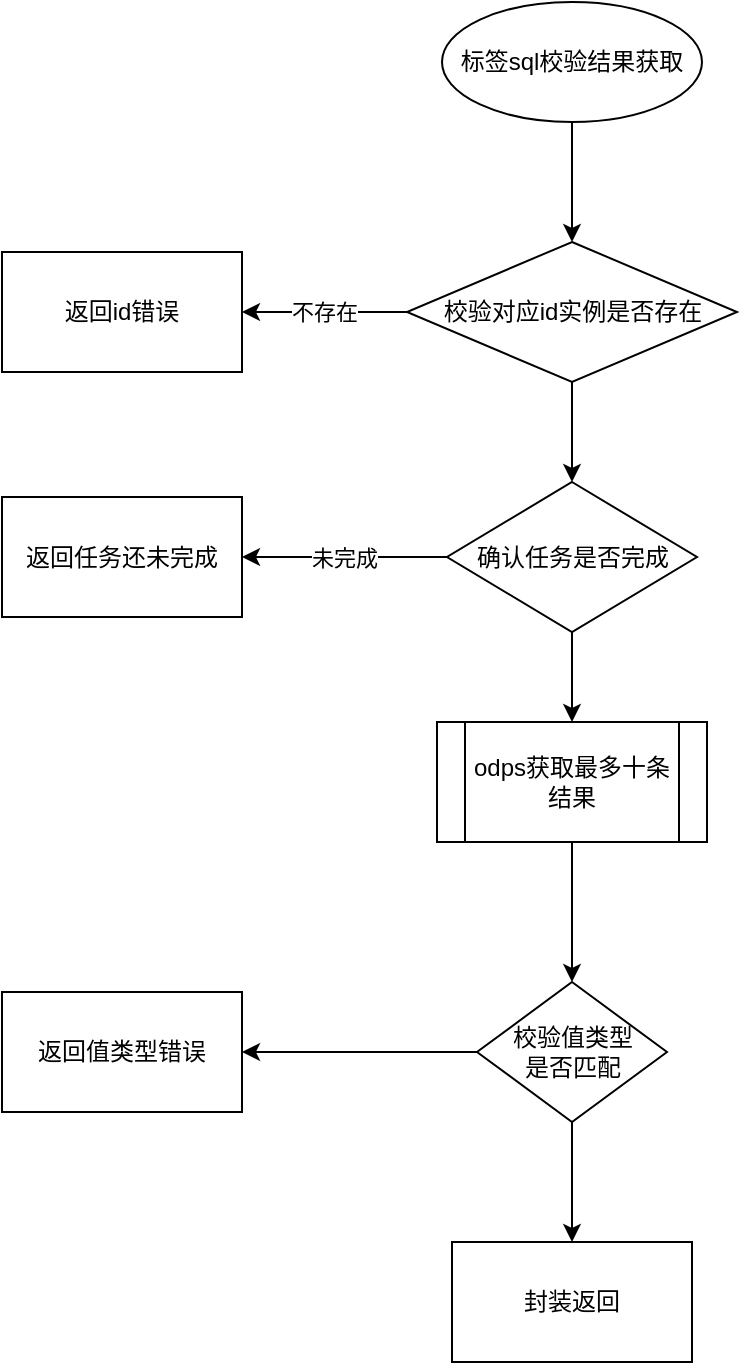 <mxfile version="24.7.17">
  <diagram name="第 1 页" id="C1KnFERQBGGPyJ_VdRGr">
    <mxGraphModel dx="1026" dy="650" grid="1" gridSize="10" guides="1" tooltips="1" connect="1" arrows="1" fold="1" page="1" pageScale="1" pageWidth="827" pageHeight="1169" math="0" shadow="0">
      <root>
        <mxCell id="0" />
        <mxCell id="1" parent="0" />
        <mxCell id="d8UXTFsGi_f-RUGDa4nG-5" value="" style="edgeStyle=orthogonalEdgeStyle;rounded=0;orthogonalLoop=1;jettySize=auto;html=1;" edge="1" parent="1" source="d8UXTFsGi_f-RUGDa4nG-1" target="d8UXTFsGi_f-RUGDa4nG-4">
          <mxGeometry relative="1" as="geometry" />
        </mxCell>
        <mxCell id="d8UXTFsGi_f-RUGDa4nG-1" value="标签sql校验结果获取" style="ellipse;whiteSpace=wrap;html=1;" vertex="1" parent="1">
          <mxGeometry x="270" y="90" width="130" height="60" as="geometry" />
        </mxCell>
        <mxCell id="d8UXTFsGi_f-RUGDa4nG-7" value="不存在" style="edgeStyle=orthogonalEdgeStyle;rounded=0;orthogonalLoop=1;jettySize=auto;html=1;" edge="1" parent="1" source="d8UXTFsGi_f-RUGDa4nG-4" target="d8UXTFsGi_f-RUGDa4nG-6">
          <mxGeometry relative="1" as="geometry" />
        </mxCell>
        <mxCell id="d8UXTFsGi_f-RUGDa4nG-9" value="" style="edgeStyle=orthogonalEdgeStyle;rounded=0;orthogonalLoop=1;jettySize=auto;html=1;" edge="1" parent="1" source="d8UXTFsGi_f-RUGDa4nG-4" target="d8UXTFsGi_f-RUGDa4nG-8">
          <mxGeometry relative="1" as="geometry" />
        </mxCell>
        <mxCell id="d8UXTFsGi_f-RUGDa4nG-4" value="校验对应id实例是否存在" style="rhombus;whiteSpace=wrap;html=1;" vertex="1" parent="1">
          <mxGeometry x="252.5" y="210" width="165" height="70" as="geometry" />
        </mxCell>
        <mxCell id="d8UXTFsGi_f-RUGDa4nG-6" value="返回id错误" style="whiteSpace=wrap;html=1;" vertex="1" parent="1">
          <mxGeometry x="50" y="215" width="120" height="60" as="geometry" />
        </mxCell>
        <mxCell id="d8UXTFsGi_f-RUGDa4nG-11" value="未完成" style="edgeStyle=orthogonalEdgeStyle;rounded=0;orthogonalLoop=1;jettySize=auto;html=1;" edge="1" parent="1" source="d8UXTFsGi_f-RUGDa4nG-8" target="d8UXTFsGi_f-RUGDa4nG-10">
          <mxGeometry relative="1" as="geometry" />
        </mxCell>
        <mxCell id="d8UXTFsGi_f-RUGDa4nG-13" value="" style="edgeStyle=orthogonalEdgeStyle;rounded=0;orthogonalLoop=1;jettySize=auto;html=1;" edge="1" parent="1" source="d8UXTFsGi_f-RUGDa4nG-8" target="d8UXTFsGi_f-RUGDa4nG-12">
          <mxGeometry relative="1" as="geometry" />
        </mxCell>
        <mxCell id="d8UXTFsGi_f-RUGDa4nG-8" value="确认任务是否完成" style="rhombus;whiteSpace=wrap;html=1;" vertex="1" parent="1">
          <mxGeometry x="272.5" y="330" width="125" height="75" as="geometry" />
        </mxCell>
        <mxCell id="d8UXTFsGi_f-RUGDa4nG-10" value="返回任务还未完成" style="whiteSpace=wrap;html=1;" vertex="1" parent="1">
          <mxGeometry x="50" y="337.5" width="120" height="60" as="geometry" />
        </mxCell>
        <mxCell id="d8UXTFsGi_f-RUGDa4nG-17" value="" style="edgeStyle=orthogonalEdgeStyle;rounded=0;orthogonalLoop=1;jettySize=auto;html=1;" edge="1" parent="1" source="d8UXTFsGi_f-RUGDa4nG-12" target="d8UXTFsGi_f-RUGDa4nG-16">
          <mxGeometry relative="1" as="geometry" />
        </mxCell>
        <mxCell id="d8UXTFsGi_f-RUGDa4nG-12" value="odps获取最多十条结果" style="shape=process;whiteSpace=wrap;html=1;backgroundOutline=1;" vertex="1" parent="1">
          <mxGeometry x="267.5" y="450" width="135" height="60" as="geometry" />
        </mxCell>
        <mxCell id="d8UXTFsGi_f-RUGDa4nG-14" value="封装返回" style="whiteSpace=wrap;html=1;" vertex="1" parent="1">
          <mxGeometry x="275" y="710" width="120" height="60" as="geometry" />
        </mxCell>
        <mxCell id="d8UXTFsGi_f-RUGDa4nG-19" value="" style="edgeStyle=orthogonalEdgeStyle;rounded=0;orthogonalLoop=1;jettySize=auto;html=1;" edge="1" parent="1" source="d8UXTFsGi_f-RUGDa4nG-16" target="d8UXTFsGi_f-RUGDa4nG-18">
          <mxGeometry relative="1" as="geometry" />
        </mxCell>
        <mxCell id="d8UXTFsGi_f-RUGDa4nG-20" value="" style="edgeStyle=orthogonalEdgeStyle;rounded=0;orthogonalLoop=1;jettySize=auto;html=1;" edge="1" parent="1" source="d8UXTFsGi_f-RUGDa4nG-16" target="d8UXTFsGi_f-RUGDa4nG-14">
          <mxGeometry relative="1" as="geometry" />
        </mxCell>
        <mxCell id="d8UXTFsGi_f-RUGDa4nG-16" value="校验值类型&lt;div&gt;是否匹配&lt;/div&gt;" style="rhombus;whiteSpace=wrap;html=1;" vertex="1" parent="1">
          <mxGeometry x="287.5" y="580" width="95" height="70" as="geometry" />
        </mxCell>
        <mxCell id="d8UXTFsGi_f-RUGDa4nG-18" value="返回值类型错误" style="whiteSpace=wrap;html=1;" vertex="1" parent="1">
          <mxGeometry x="50" y="585" width="120" height="60" as="geometry" />
        </mxCell>
      </root>
    </mxGraphModel>
  </diagram>
</mxfile>
